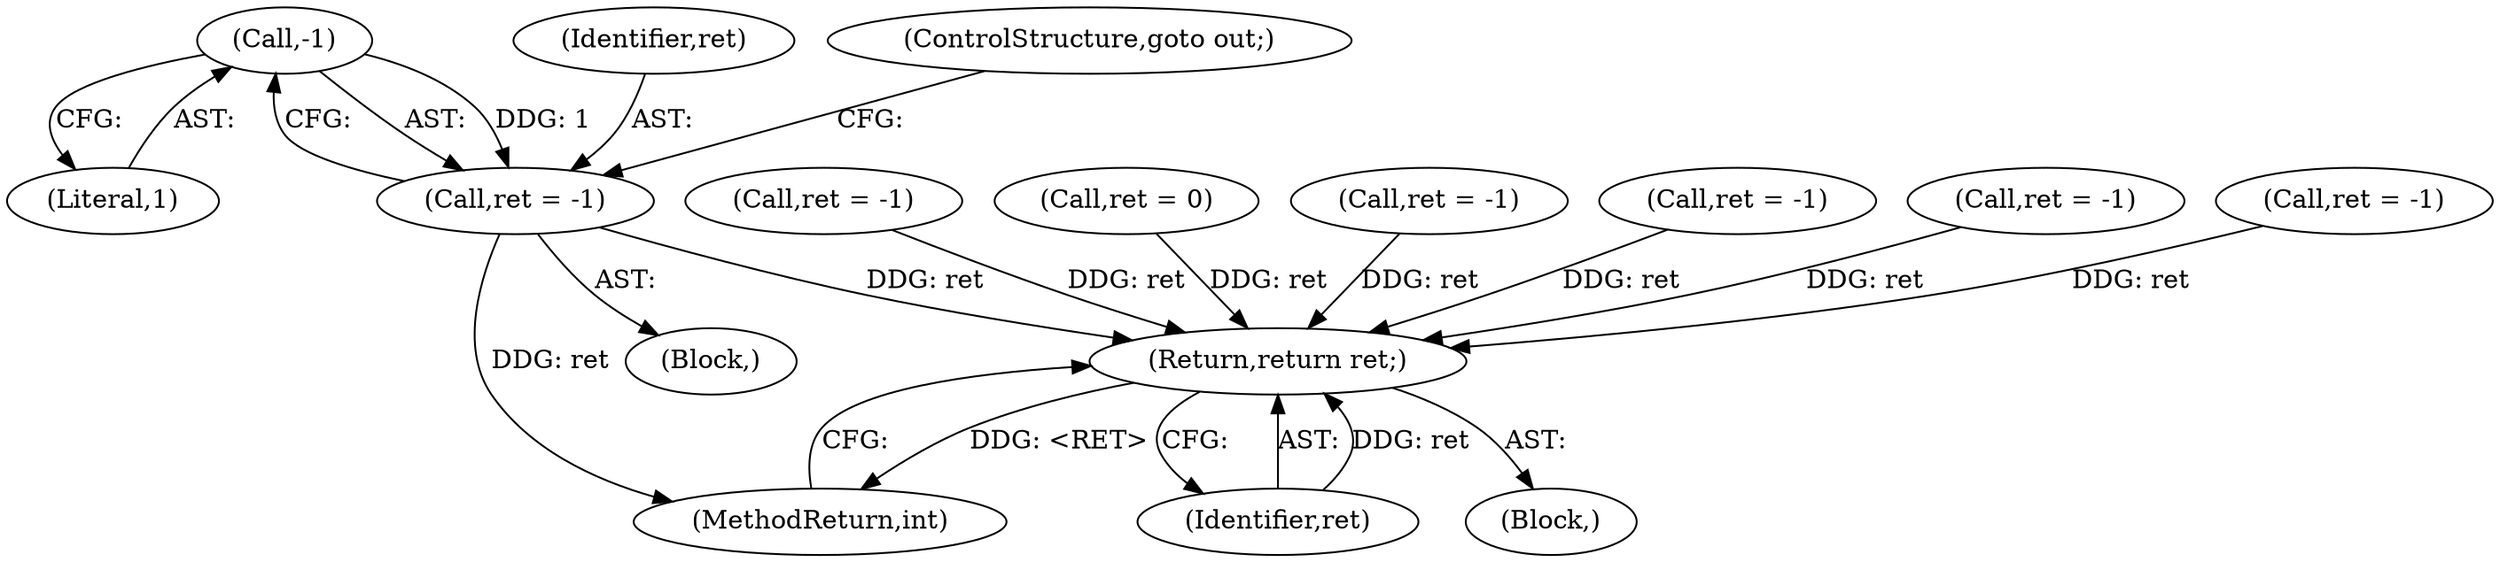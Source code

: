digraph "1_lxc_81f466d05f2a89cb4f122ef7f593ff3f279b165c_0@del" {
"1000236" [label="(Call,-1)"];
"1000234" [label="(Call,ret = -1)"];
"1000285" [label="(Return,return ret;)"];
"1000287" [label="(MethodReturn,int)"];
"1000260" [label="(Call,ret = -1)"];
"1000112" [label="(Call,ret = 0)"];
"1000231" [label="(Block,)"];
"1000285" [label="(Return,return ret;)"];
"1000236" [label="(Call,-1)"];
"1000235" [label="(Identifier,ret)"];
"1000238" [label="(ControlStructure,goto out;)"];
"1000286" [label="(Identifier,ret)"];
"1000199" [label="(Call,ret = -1)"];
"1000217" [label="(Call,ret = -1)"];
"1000237" [label="(Literal,1)"];
"1000270" [label="(Call,ret = -1)"];
"1000105" [label="(Block,)"];
"1000170" [label="(Call,ret = -1)"];
"1000234" [label="(Call,ret = -1)"];
"1000236" -> "1000234"  [label="AST: "];
"1000236" -> "1000237"  [label="CFG: "];
"1000237" -> "1000236"  [label="AST: "];
"1000234" -> "1000236"  [label="CFG: "];
"1000236" -> "1000234"  [label="DDG: 1"];
"1000234" -> "1000231"  [label="AST: "];
"1000235" -> "1000234"  [label="AST: "];
"1000238" -> "1000234"  [label="CFG: "];
"1000234" -> "1000287"  [label="DDG: ret"];
"1000234" -> "1000285"  [label="DDG: ret"];
"1000285" -> "1000105"  [label="AST: "];
"1000285" -> "1000286"  [label="CFG: "];
"1000286" -> "1000285"  [label="AST: "];
"1000287" -> "1000285"  [label="CFG: "];
"1000285" -> "1000287"  [label="DDG: <RET>"];
"1000286" -> "1000285"  [label="DDG: ret"];
"1000199" -> "1000285"  [label="DDG: ret"];
"1000217" -> "1000285"  [label="DDG: ret"];
"1000112" -> "1000285"  [label="DDG: ret"];
"1000170" -> "1000285"  [label="DDG: ret"];
"1000260" -> "1000285"  [label="DDG: ret"];
"1000270" -> "1000285"  [label="DDG: ret"];
}
